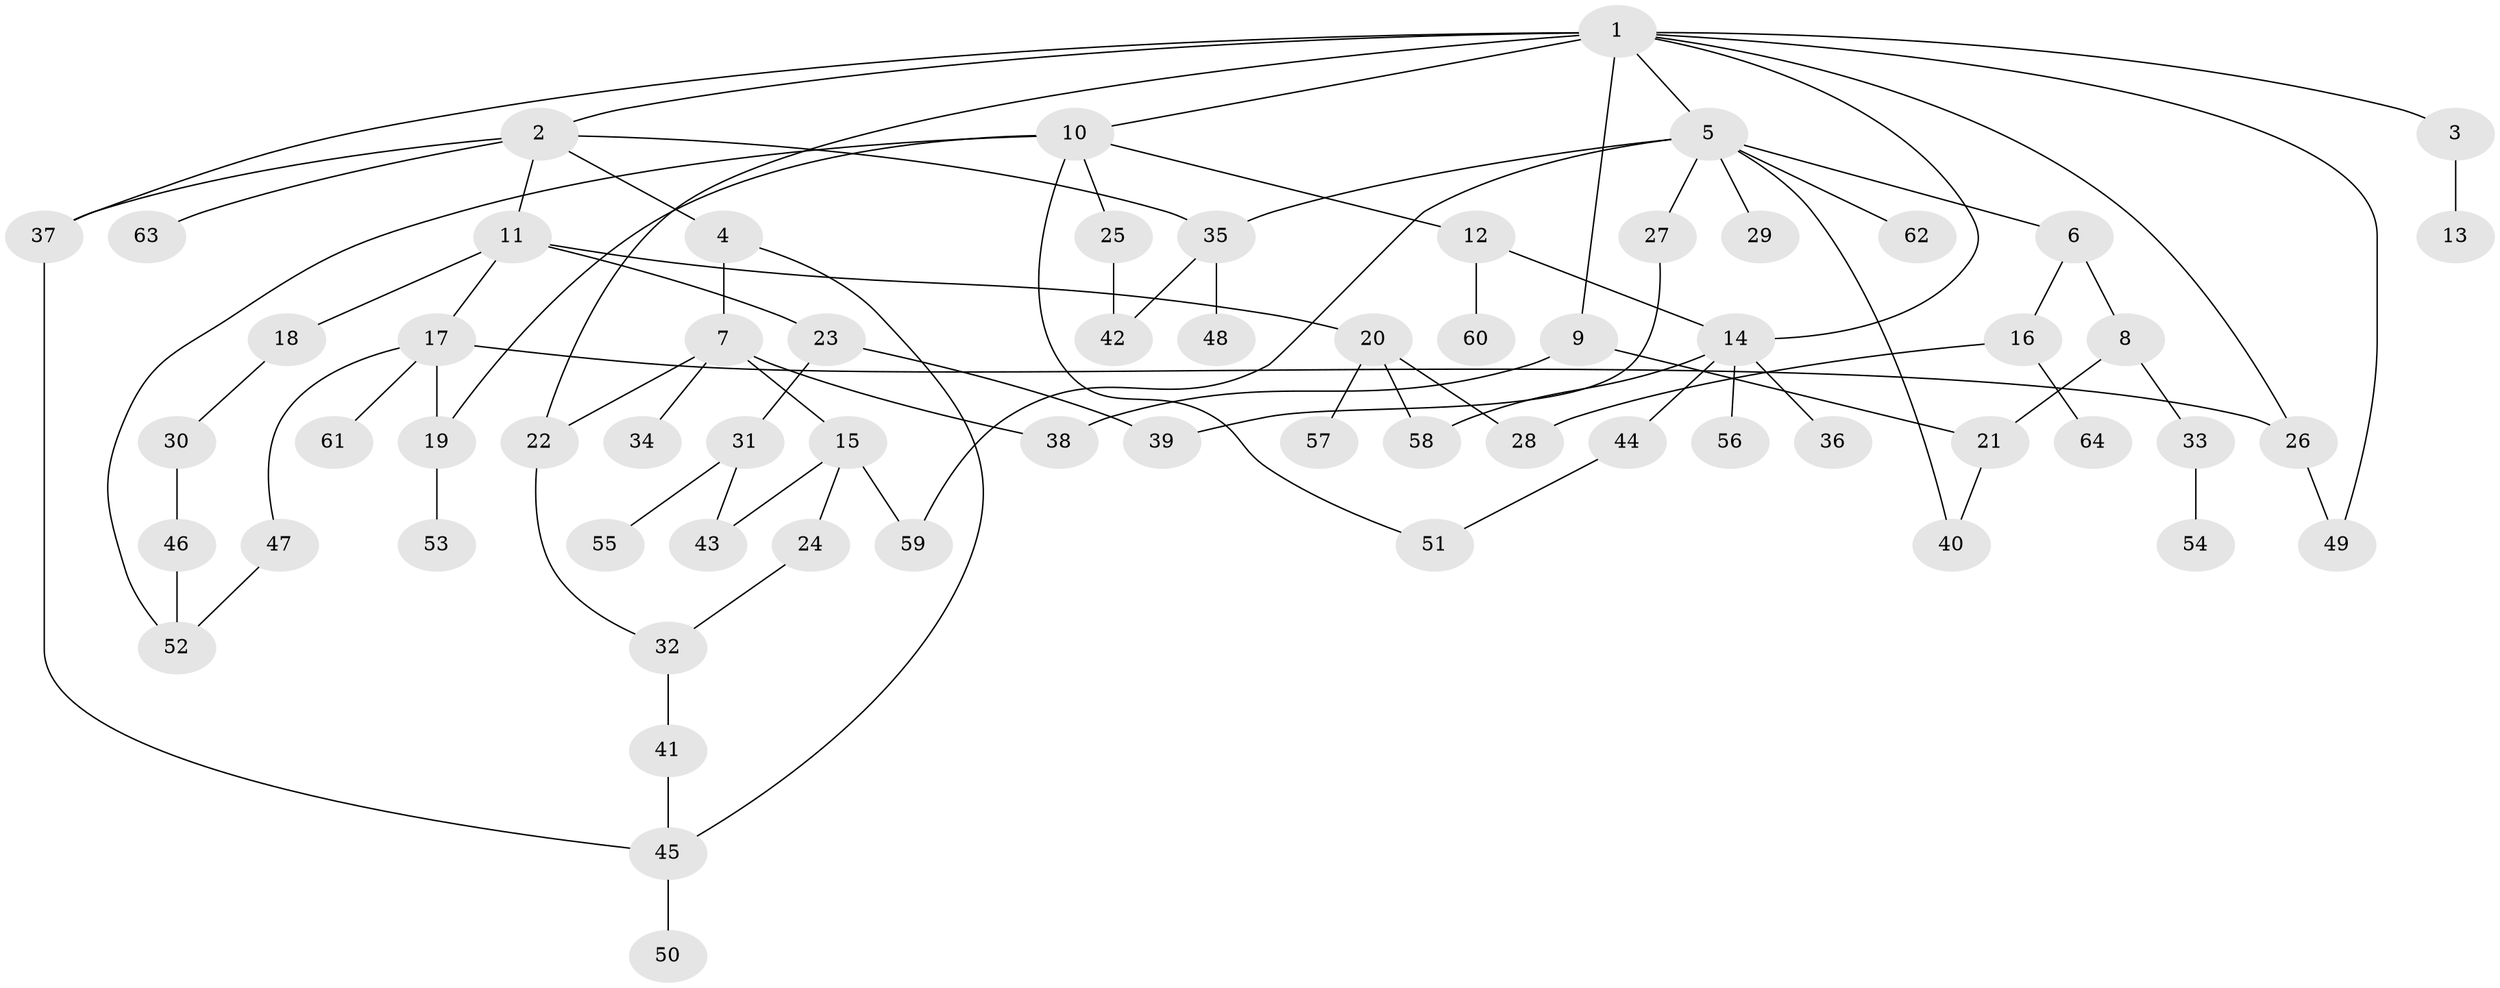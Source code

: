 // coarse degree distribution, {3: 0.23076923076923078, 5: 0.11538461538461539, 6: 0.07692307692307693, 2: 0.3076923076923077, 4: 0.15384615384615385, 1: 0.07692307692307693, 9: 0.038461538461538464}
// Generated by graph-tools (version 1.1) at 2025/36/03/04/25 23:36:05]
// undirected, 64 vertices, 85 edges
graph export_dot {
  node [color=gray90,style=filled];
  1;
  2;
  3;
  4;
  5;
  6;
  7;
  8;
  9;
  10;
  11;
  12;
  13;
  14;
  15;
  16;
  17;
  18;
  19;
  20;
  21;
  22;
  23;
  24;
  25;
  26;
  27;
  28;
  29;
  30;
  31;
  32;
  33;
  34;
  35;
  36;
  37;
  38;
  39;
  40;
  41;
  42;
  43;
  44;
  45;
  46;
  47;
  48;
  49;
  50;
  51;
  52;
  53;
  54;
  55;
  56;
  57;
  58;
  59;
  60;
  61;
  62;
  63;
  64;
  1 -- 2;
  1 -- 3;
  1 -- 5;
  1 -- 9;
  1 -- 10;
  1 -- 14;
  1 -- 26;
  1 -- 37;
  1 -- 49;
  1 -- 22;
  2 -- 4;
  2 -- 11;
  2 -- 35;
  2 -- 63;
  2 -- 37;
  3 -- 13;
  4 -- 7;
  4 -- 45;
  5 -- 6;
  5 -- 27;
  5 -- 29;
  5 -- 62;
  5 -- 35;
  5 -- 40;
  5 -- 59;
  6 -- 8;
  6 -- 16;
  7 -- 15;
  7 -- 22;
  7 -- 34;
  7 -- 38;
  8 -- 21;
  8 -- 33;
  9 -- 21;
  9 -- 38;
  10 -- 12;
  10 -- 25;
  10 -- 19;
  10 -- 51;
  10 -- 52;
  11 -- 17;
  11 -- 18;
  11 -- 20;
  11 -- 23;
  12 -- 60;
  12 -- 14;
  14 -- 36;
  14 -- 44;
  14 -- 56;
  14 -- 58;
  15 -- 24;
  15 -- 59;
  15 -- 43;
  16 -- 64;
  16 -- 28;
  17 -- 19;
  17 -- 47;
  17 -- 61;
  17 -- 26;
  18 -- 30;
  19 -- 53;
  20 -- 28;
  20 -- 57;
  20 -- 58;
  21 -- 40;
  22 -- 32;
  23 -- 31;
  23 -- 39;
  24 -- 32;
  25 -- 42;
  26 -- 49;
  27 -- 39;
  30 -- 46;
  31 -- 43;
  31 -- 55;
  32 -- 41;
  33 -- 54;
  35 -- 42;
  35 -- 48;
  37 -- 45;
  41 -- 45;
  44 -- 51;
  45 -- 50;
  46 -- 52;
  47 -- 52;
}
